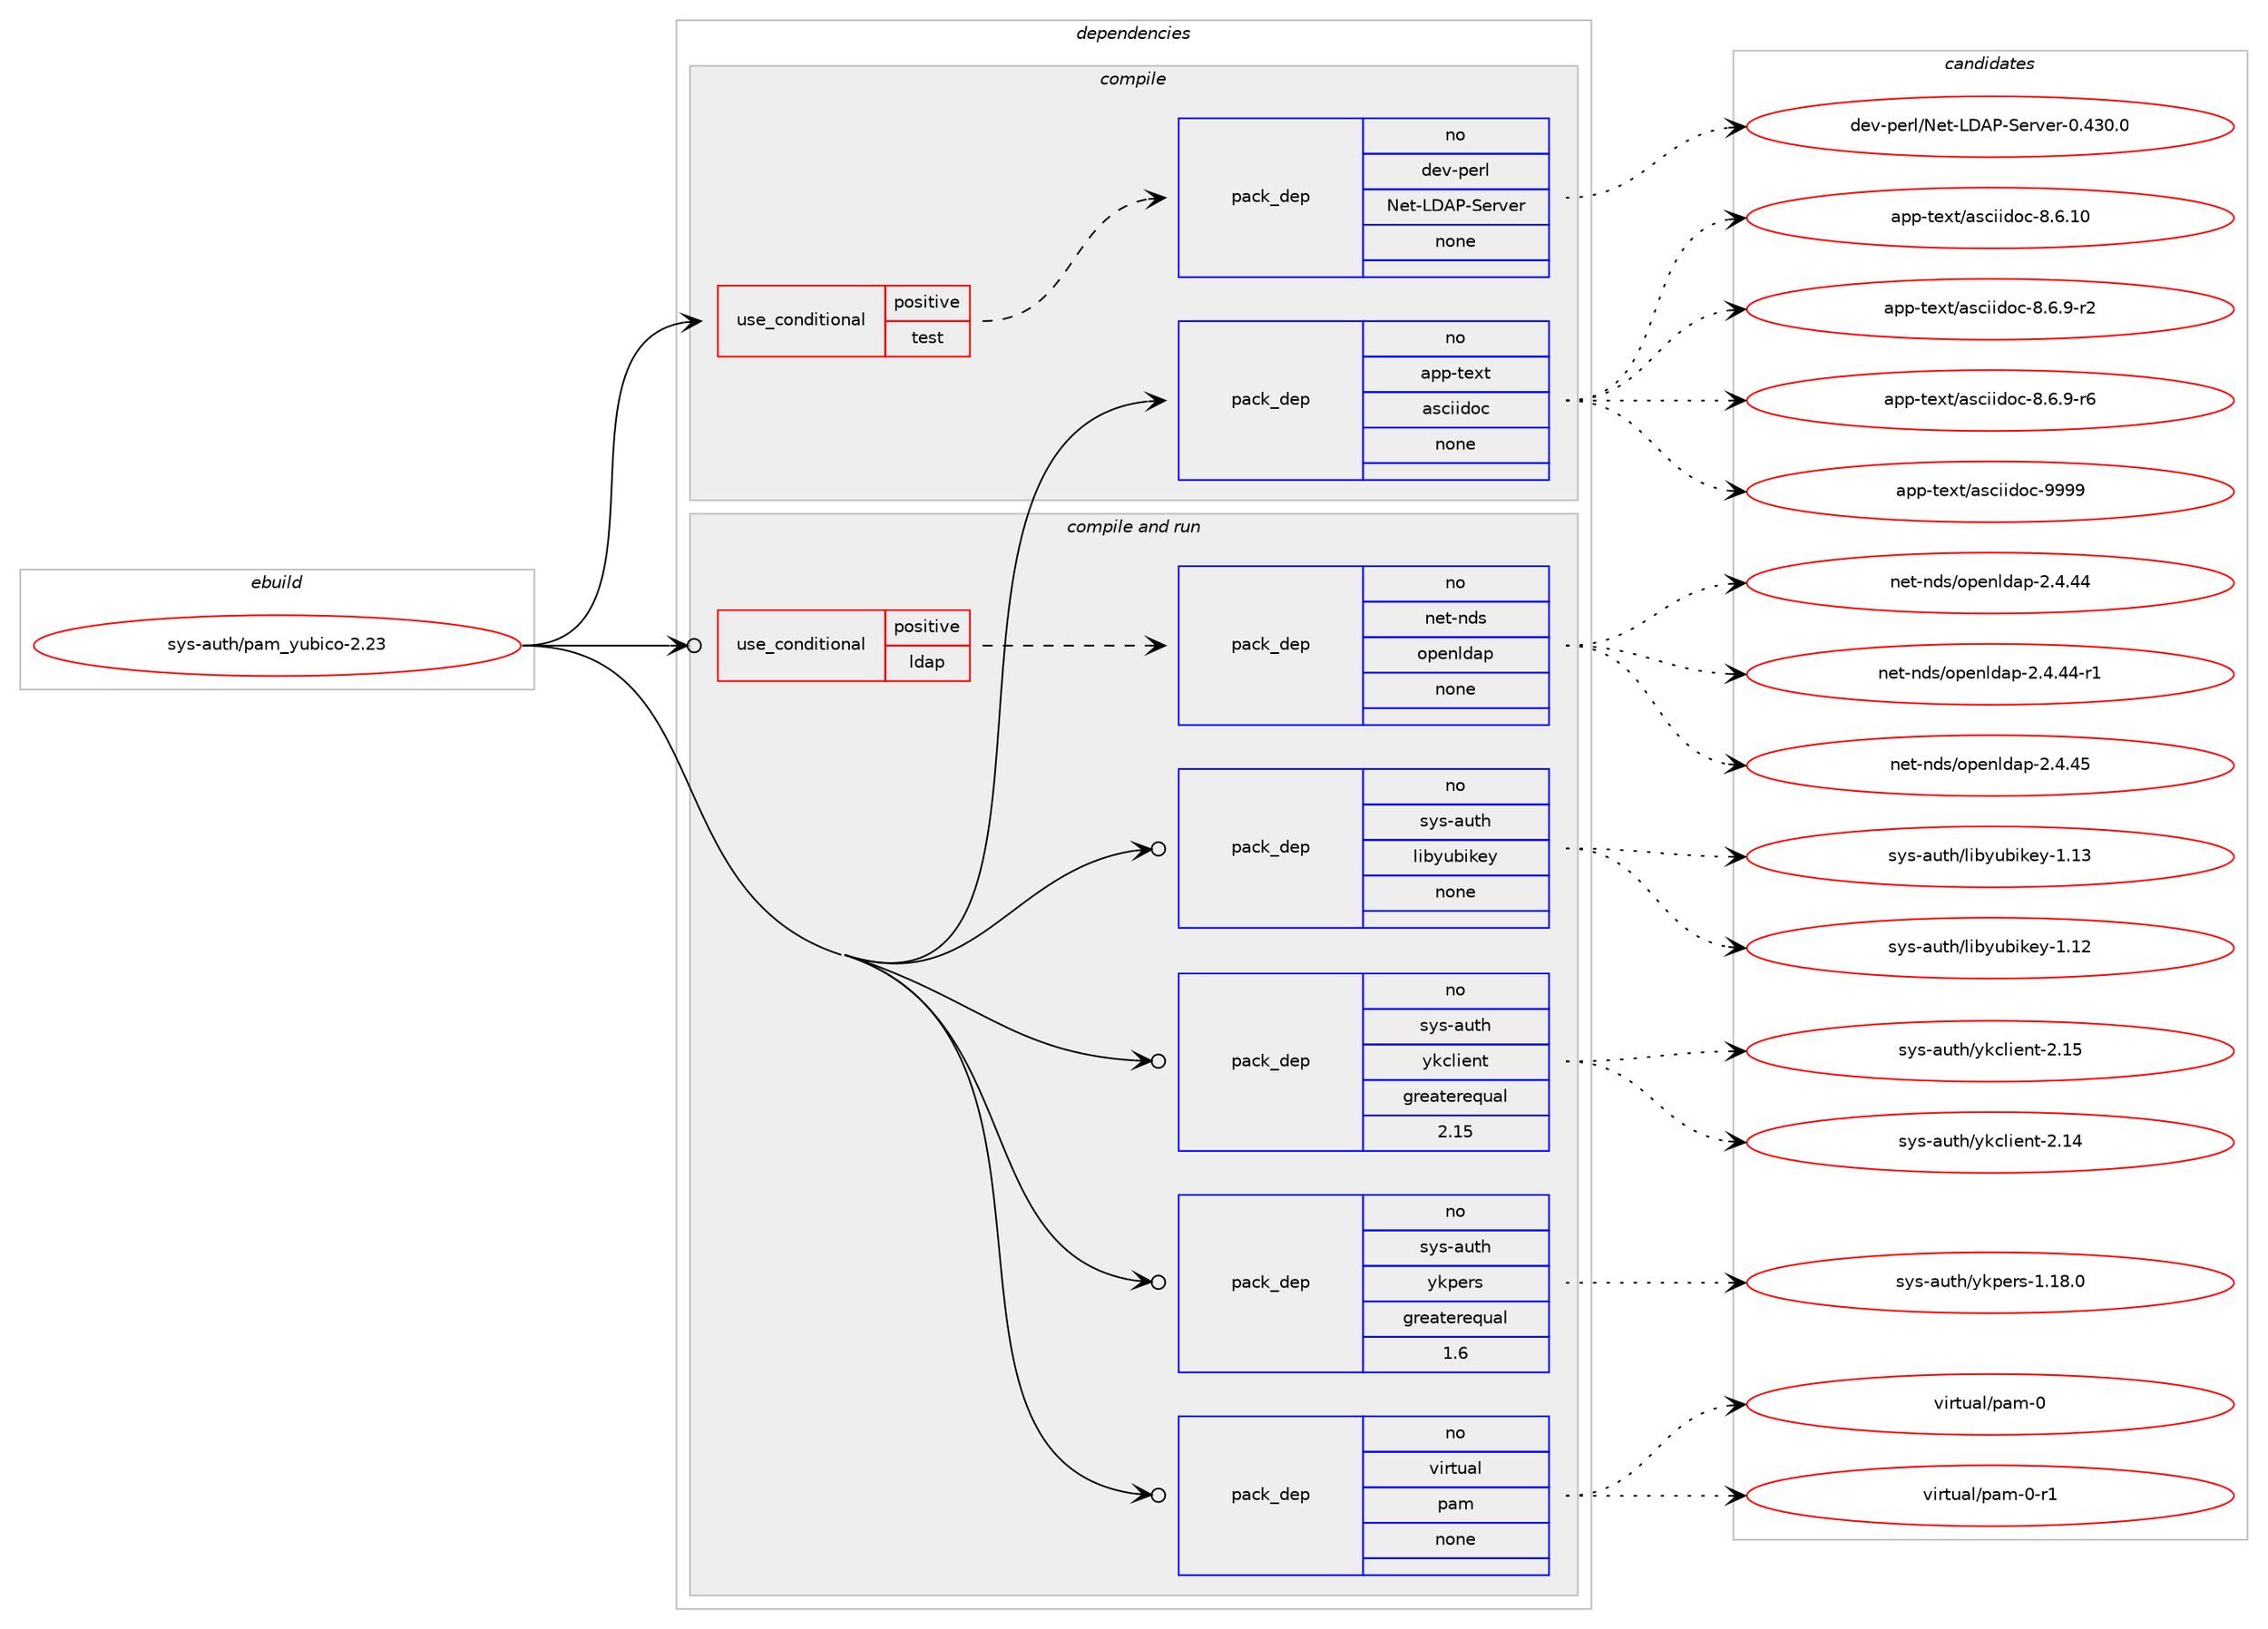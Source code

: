 digraph prolog {

# *************
# Graph options
# *************

newrank=true;
concentrate=true;
compound=true;
graph [rankdir=LR,fontname=Helvetica,fontsize=10,ranksep=1.5];#, ranksep=2.5, nodesep=0.2];
edge  [arrowhead=vee];
node  [fontname=Helvetica,fontsize=10];

# **********
# The ebuild
# **********

subgraph cluster_leftcol {
color=gray;
rank=same;
label=<<i>ebuild</i>>;
id [label="sys-auth/pam_yubico-2.23", color=red, width=4, href="../sys-auth/pam_yubico-2.23.svg"];
}

# ****************
# The dependencies
# ****************

subgraph cluster_midcol {
color=gray;
label=<<i>dependencies</i>>;
subgraph cluster_compile {
fillcolor="#eeeeee";
style=filled;
label=<<i>compile</i>>;
subgraph cond114491 {
dependency475404 [label=<<TABLE BORDER="0" CELLBORDER="1" CELLSPACING="0" CELLPADDING="4"><TR><TD ROWSPAN="3" CELLPADDING="10">use_conditional</TD></TR><TR><TD>positive</TD></TR><TR><TD>test</TD></TR></TABLE>>, shape=none, color=red];
subgraph pack352644 {
dependency475405 [label=<<TABLE BORDER="0" CELLBORDER="1" CELLSPACING="0" CELLPADDING="4" WIDTH="220"><TR><TD ROWSPAN="6" CELLPADDING="30">pack_dep</TD></TR><TR><TD WIDTH="110">no</TD></TR><TR><TD>dev-perl</TD></TR><TR><TD>Net-LDAP-Server</TD></TR><TR><TD>none</TD></TR><TR><TD></TD></TR></TABLE>>, shape=none, color=blue];
}
dependency475404:e -> dependency475405:w [weight=20,style="dashed",arrowhead="vee"];
}
id:e -> dependency475404:w [weight=20,style="solid",arrowhead="vee"];
subgraph pack352645 {
dependency475406 [label=<<TABLE BORDER="0" CELLBORDER="1" CELLSPACING="0" CELLPADDING="4" WIDTH="220"><TR><TD ROWSPAN="6" CELLPADDING="30">pack_dep</TD></TR><TR><TD WIDTH="110">no</TD></TR><TR><TD>app-text</TD></TR><TR><TD>asciidoc</TD></TR><TR><TD>none</TD></TR><TR><TD></TD></TR></TABLE>>, shape=none, color=blue];
}
id:e -> dependency475406:w [weight=20,style="solid",arrowhead="vee"];
}
subgraph cluster_compileandrun {
fillcolor="#eeeeee";
style=filled;
label=<<i>compile and run</i>>;
subgraph cond114492 {
dependency475407 [label=<<TABLE BORDER="0" CELLBORDER="1" CELLSPACING="0" CELLPADDING="4"><TR><TD ROWSPAN="3" CELLPADDING="10">use_conditional</TD></TR><TR><TD>positive</TD></TR><TR><TD>ldap</TD></TR></TABLE>>, shape=none, color=red];
subgraph pack352646 {
dependency475408 [label=<<TABLE BORDER="0" CELLBORDER="1" CELLSPACING="0" CELLPADDING="4" WIDTH="220"><TR><TD ROWSPAN="6" CELLPADDING="30">pack_dep</TD></TR><TR><TD WIDTH="110">no</TD></TR><TR><TD>net-nds</TD></TR><TR><TD>openldap</TD></TR><TR><TD>none</TD></TR><TR><TD></TD></TR></TABLE>>, shape=none, color=blue];
}
dependency475407:e -> dependency475408:w [weight=20,style="dashed",arrowhead="vee"];
}
id:e -> dependency475407:w [weight=20,style="solid",arrowhead="odotvee"];
subgraph pack352647 {
dependency475409 [label=<<TABLE BORDER="0" CELLBORDER="1" CELLSPACING="0" CELLPADDING="4" WIDTH="220"><TR><TD ROWSPAN="6" CELLPADDING="30">pack_dep</TD></TR><TR><TD WIDTH="110">no</TD></TR><TR><TD>sys-auth</TD></TR><TR><TD>libyubikey</TD></TR><TR><TD>none</TD></TR><TR><TD></TD></TR></TABLE>>, shape=none, color=blue];
}
id:e -> dependency475409:w [weight=20,style="solid",arrowhead="odotvee"];
subgraph pack352648 {
dependency475410 [label=<<TABLE BORDER="0" CELLBORDER="1" CELLSPACING="0" CELLPADDING="4" WIDTH="220"><TR><TD ROWSPAN="6" CELLPADDING="30">pack_dep</TD></TR><TR><TD WIDTH="110">no</TD></TR><TR><TD>sys-auth</TD></TR><TR><TD>ykclient</TD></TR><TR><TD>greaterequal</TD></TR><TR><TD>2.15</TD></TR></TABLE>>, shape=none, color=blue];
}
id:e -> dependency475410:w [weight=20,style="solid",arrowhead="odotvee"];
subgraph pack352649 {
dependency475411 [label=<<TABLE BORDER="0" CELLBORDER="1" CELLSPACING="0" CELLPADDING="4" WIDTH="220"><TR><TD ROWSPAN="6" CELLPADDING="30">pack_dep</TD></TR><TR><TD WIDTH="110">no</TD></TR><TR><TD>sys-auth</TD></TR><TR><TD>ykpers</TD></TR><TR><TD>greaterequal</TD></TR><TR><TD>1.6</TD></TR></TABLE>>, shape=none, color=blue];
}
id:e -> dependency475411:w [weight=20,style="solid",arrowhead="odotvee"];
subgraph pack352650 {
dependency475412 [label=<<TABLE BORDER="0" CELLBORDER="1" CELLSPACING="0" CELLPADDING="4" WIDTH="220"><TR><TD ROWSPAN="6" CELLPADDING="30">pack_dep</TD></TR><TR><TD WIDTH="110">no</TD></TR><TR><TD>virtual</TD></TR><TR><TD>pam</TD></TR><TR><TD>none</TD></TR><TR><TD></TD></TR></TABLE>>, shape=none, color=blue];
}
id:e -> dependency475412:w [weight=20,style="solid",arrowhead="odotvee"];
}
subgraph cluster_run {
fillcolor="#eeeeee";
style=filled;
label=<<i>run</i>>;
}
}

# **************
# The candidates
# **************

subgraph cluster_choices {
rank=same;
color=gray;
label=<<i>candidates</i>>;

subgraph choice352644 {
color=black;
nodesep=1;
choice100101118451121011141084778101116457668658045831011141181011144548465251484648 [label="dev-perl/Net-LDAP-Server-0.430.0", color=red, width=4,href="../dev-perl/Net-LDAP-Server-0.430.0.svg"];
dependency475405:e -> choice100101118451121011141084778101116457668658045831011141181011144548465251484648:w [style=dotted,weight="100"];
}
subgraph choice352645 {
color=black;
nodesep=1;
choice97112112451161011201164797115991051051001119945564654464948 [label="app-text/asciidoc-8.6.10", color=red, width=4,href="../app-text/asciidoc-8.6.10.svg"];
choice9711211245116101120116479711599105105100111994556465446574511450 [label="app-text/asciidoc-8.6.9-r2", color=red, width=4,href="../app-text/asciidoc-8.6.9-r2.svg"];
choice9711211245116101120116479711599105105100111994556465446574511454 [label="app-text/asciidoc-8.6.9-r6", color=red, width=4,href="../app-text/asciidoc-8.6.9-r6.svg"];
choice9711211245116101120116479711599105105100111994557575757 [label="app-text/asciidoc-9999", color=red, width=4,href="../app-text/asciidoc-9999.svg"];
dependency475406:e -> choice97112112451161011201164797115991051051001119945564654464948:w [style=dotted,weight="100"];
dependency475406:e -> choice9711211245116101120116479711599105105100111994556465446574511450:w [style=dotted,weight="100"];
dependency475406:e -> choice9711211245116101120116479711599105105100111994556465446574511454:w [style=dotted,weight="100"];
dependency475406:e -> choice9711211245116101120116479711599105105100111994557575757:w [style=dotted,weight="100"];
}
subgraph choice352646 {
color=black;
nodesep=1;
choice11010111645110100115471111121011101081009711245504652465252 [label="net-nds/openldap-2.4.44", color=red, width=4,href="../net-nds/openldap-2.4.44.svg"];
choice110101116451101001154711111210111010810097112455046524652524511449 [label="net-nds/openldap-2.4.44-r1", color=red, width=4,href="../net-nds/openldap-2.4.44-r1.svg"];
choice11010111645110100115471111121011101081009711245504652465253 [label="net-nds/openldap-2.4.45", color=red, width=4,href="../net-nds/openldap-2.4.45.svg"];
dependency475408:e -> choice11010111645110100115471111121011101081009711245504652465252:w [style=dotted,weight="100"];
dependency475408:e -> choice110101116451101001154711111210111010810097112455046524652524511449:w [style=dotted,weight="100"];
dependency475408:e -> choice11010111645110100115471111121011101081009711245504652465253:w [style=dotted,weight="100"];
}
subgraph choice352647 {
color=black;
nodesep=1;
choice11512111545971171161044710810598121117981051071011214549464950 [label="sys-auth/libyubikey-1.12", color=red, width=4,href="../sys-auth/libyubikey-1.12.svg"];
choice11512111545971171161044710810598121117981051071011214549464951 [label="sys-auth/libyubikey-1.13", color=red, width=4,href="../sys-auth/libyubikey-1.13.svg"];
dependency475409:e -> choice11512111545971171161044710810598121117981051071011214549464950:w [style=dotted,weight="100"];
dependency475409:e -> choice11512111545971171161044710810598121117981051071011214549464951:w [style=dotted,weight="100"];
}
subgraph choice352648 {
color=black;
nodesep=1;
choice115121115459711711610447121107991081051011101164550464952 [label="sys-auth/ykclient-2.14", color=red, width=4,href="../sys-auth/ykclient-2.14.svg"];
choice115121115459711711610447121107991081051011101164550464953 [label="sys-auth/ykclient-2.15", color=red, width=4,href="../sys-auth/ykclient-2.15.svg"];
dependency475410:e -> choice115121115459711711610447121107991081051011101164550464952:w [style=dotted,weight="100"];
dependency475410:e -> choice115121115459711711610447121107991081051011101164550464953:w [style=dotted,weight="100"];
}
subgraph choice352649 {
color=black;
nodesep=1;
choice11512111545971171161044712110711210111411545494649564648 [label="sys-auth/ykpers-1.18.0", color=red, width=4,href="../sys-auth/ykpers-1.18.0.svg"];
dependency475411:e -> choice11512111545971171161044712110711210111411545494649564648:w [style=dotted,weight="100"];
}
subgraph choice352650 {
color=black;
nodesep=1;
choice1181051141161179710847112971094548 [label="virtual/pam-0", color=red, width=4,href="../virtual/pam-0.svg"];
choice11810511411611797108471129710945484511449 [label="virtual/pam-0-r1", color=red, width=4,href="../virtual/pam-0-r1.svg"];
dependency475412:e -> choice1181051141161179710847112971094548:w [style=dotted,weight="100"];
dependency475412:e -> choice11810511411611797108471129710945484511449:w [style=dotted,weight="100"];
}
}

}
